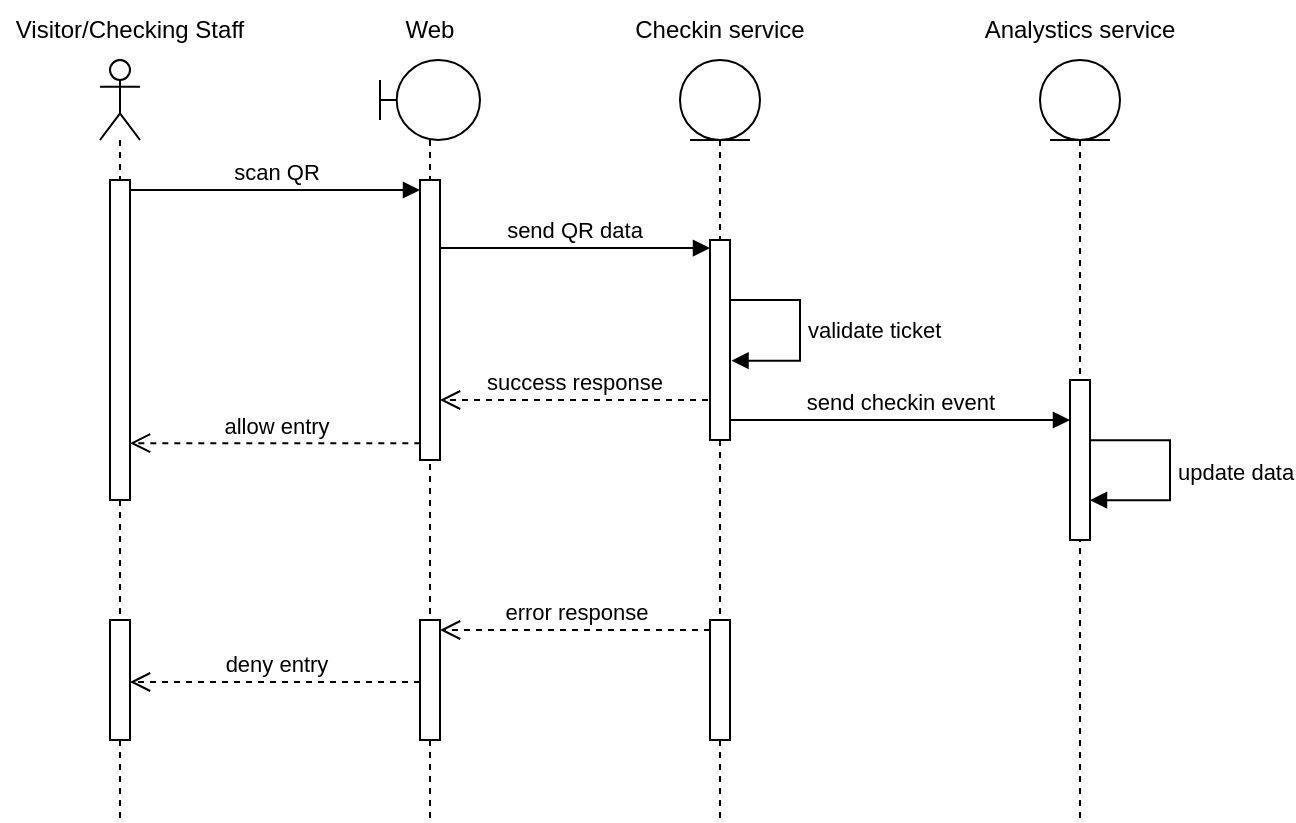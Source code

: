 <mxfile version="24.7.17">
  <diagram name="Trang-1" id="wX4QmnhliXkfDA_kfqOY">
    <mxGraphModel dx="1434" dy="836" grid="1" gridSize="10" guides="1" tooltips="1" connect="1" arrows="1" fold="1" page="1" pageScale="1" pageWidth="850" pageHeight="1100" math="0" shadow="0">
      <root>
        <mxCell id="0" />
        <mxCell id="1" parent="0" />
        <mxCell id="7EL8LbDnprqv0HBP9oy3-5" value="" style="shape=umlLifeline;perimeter=lifelinePerimeter;whiteSpace=wrap;html=1;container=1;dropTarget=0;collapsible=0;recursiveResize=0;outlineConnect=0;portConstraint=eastwest;newEdgeStyle={&quot;curved&quot;:0,&quot;rounded&quot;:0};participant=umlActor;size=40;" vertex="1" parent="1">
          <mxGeometry x="60" y="40" width="20" height="380" as="geometry" />
        </mxCell>
        <mxCell id="7EL8LbDnprqv0HBP9oy3-11" value="" style="html=1;points=[[0,0,0,0,5],[0,1,0,0,-5],[1,0,0,0,5],[1,1,0,0,-5]];perimeter=orthogonalPerimeter;outlineConnect=0;targetShapes=umlLifeline;portConstraint=eastwest;newEdgeStyle={&quot;curved&quot;:0,&quot;rounded&quot;:0};" vertex="1" parent="7EL8LbDnprqv0HBP9oy3-5">
          <mxGeometry x="5" y="60" width="10" height="160" as="geometry" />
        </mxCell>
        <mxCell id="7EL8LbDnprqv0HBP9oy3-31" value="" style="html=1;points=[[0,0,0,0,5],[0,1,0,0,-5],[1,0,0,0,5],[1,1,0,0,-5]];perimeter=orthogonalPerimeter;outlineConnect=0;targetShapes=umlLifeline;portConstraint=eastwest;newEdgeStyle={&quot;curved&quot;:0,&quot;rounded&quot;:0};" vertex="1" parent="7EL8LbDnprqv0HBP9oy3-5">
          <mxGeometry x="5" y="280" width="10" height="60" as="geometry" />
        </mxCell>
        <mxCell id="7EL8LbDnprqv0HBP9oy3-6" value="Visitor/Checking Staff" style="text;strokeColor=none;align=center;fillColor=none;html=1;verticalAlign=middle;whiteSpace=wrap;rounded=0;" vertex="1" parent="1">
          <mxGeometry x="10" y="10" width="130" height="30" as="geometry" />
        </mxCell>
        <mxCell id="7EL8LbDnprqv0HBP9oy3-9" value="" style="shape=umlLifeline;perimeter=lifelinePerimeter;whiteSpace=wrap;html=1;container=1;dropTarget=0;collapsible=0;recursiveResize=0;outlineConnect=0;portConstraint=eastwest;newEdgeStyle={&quot;curved&quot;:0,&quot;rounded&quot;:0};participant=umlBoundary;" vertex="1" parent="1">
          <mxGeometry x="200" y="40" width="50" height="380" as="geometry" />
        </mxCell>
        <mxCell id="7EL8LbDnprqv0HBP9oy3-12" value="" style="html=1;points=[[0,0,0,0,5],[0,1,0,0,-5],[1,0,0,0,5],[1,1,0,0,-5]];perimeter=orthogonalPerimeter;outlineConnect=0;targetShapes=umlLifeline;portConstraint=eastwest;newEdgeStyle={&quot;curved&quot;:0,&quot;rounded&quot;:0};" vertex="1" parent="7EL8LbDnprqv0HBP9oy3-9">
          <mxGeometry x="20" y="60" width="10" height="140" as="geometry" />
        </mxCell>
        <mxCell id="7EL8LbDnprqv0HBP9oy3-29" value="" style="html=1;points=[[0,0,0,0,5],[0,1,0,0,-5],[1,0,0,0,5],[1,1,0,0,-5]];perimeter=orthogonalPerimeter;outlineConnect=0;targetShapes=umlLifeline;portConstraint=eastwest;newEdgeStyle={&quot;curved&quot;:0,&quot;rounded&quot;:0};" vertex="1" parent="7EL8LbDnprqv0HBP9oy3-9">
          <mxGeometry x="20" y="280" width="10" height="60" as="geometry" />
        </mxCell>
        <mxCell id="7EL8LbDnprqv0HBP9oy3-10" value="Web" style="text;strokeColor=none;align=center;fillColor=none;html=1;verticalAlign=middle;whiteSpace=wrap;rounded=0;" vertex="1" parent="1">
          <mxGeometry x="195" y="10" width="60" height="30" as="geometry" />
        </mxCell>
        <mxCell id="7EL8LbDnprqv0HBP9oy3-13" value="scan QR" style="html=1;verticalAlign=bottom;endArrow=block;curved=0;rounded=0;entryX=0;entryY=0;entryDx=0;entryDy=5;entryPerimeter=0;exitX=1;exitY=0;exitDx=0;exitDy=5;exitPerimeter=0;" edge="1" parent="1" source="7EL8LbDnprqv0HBP9oy3-11" target="7EL8LbDnprqv0HBP9oy3-12">
          <mxGeometry width="80" relative="1" as="geometry">
            <mxPoint x="110" y="120" as="sourcePoint" />
            <mxPoint x="190" y="120" as="targetPoint" />
          </mxGeometry>
        </mxCell>
        <mxCell id="7EL8LbDnprqv0HBP9oy3-14" value="" style="shape=umlLifeline;perimeter=lifelinePerimeter;whiteSpace=wrap;html=1;container=1;dropTarget=0;collapsible=0;recursiveResize=0;outlineConnect=0;portConstraint=eastwest;newEdgeStyle={&quot;curved&quot;:0,&quot;rounded&quot;:0};participant=umlEntity;" vertex="1" parent="1">
          <mxGeometry x="350" y="40" width="40" height="380" as="geometry" />
        </mxCell>
        <mxCell id="7EL8LbDnprqv0HBP9oy3-17" value="" style="html=1;points=[[0,0,0,0,5],[0,1,0,0,-5],[1,0,0,0,5],[1,1,0,0,-5]];perimeter=orthogonalPerimeter;outlineConnect=0;targetShapes=umlLifeline;portConstraint=eastwest;newEdgeStyle={&quot;curved&quot;:0,&quot;rounded&quot;:0};" vertex="1" parent="7EL8LbDnprqv0HBP9oy3-14">
          <mxGeometry x="15" y="90" width="10" height="100" as="geometry" />
        </mxCell>
        <mxCell id="7EL8LbDnprqv0HBP9oy3-28" value="" style="html=1;points=[[0,0,0,0,5],[0,1,0,0,-5],[1,0,0,0,5],[1,1,0,0,-5]];perimeter=orthogonalPerimeter;outlineConnect=0;targetShapes=umlLifeline;portConstraint=eastwest;newEdgeStyle={&quot;curved&quot;:0,&quot;rounded&quot;:0};" vertex="1" parent="7EL8LbDnprqv0HBP9oy3-14">
          <mxGeometry x="15" y="280" width="10" height="60" as="geometry" />
        </mxCell>
        <mxCell id="7EL8LbDnprqv0HBP9oy3-15" value="Checkin service" style="text;strokeColor=none;align=center;fillColor=none;html=1;verticalAlign=middle;whiteSpace=wrap;rounded=0;" vertex="1" parent="1">
          <mxGeometry x="325" y="10" width="90" height="30" as="geometry" />
        </mxCell>
        <mxCell id="7EL8LbDnprqv0HBP9oy3-16" value="send QR data" style="html=1;verticalAlign=bottom;endArrow=block;curved=0;rounded=0;exitX=0.974;exitY=0.243;exitDx=0;exitDy=0;exitPerimeter=0;" edge="1" parent="1" source="7EL8LbDnprqv0HBP9oy3-12" target="7EL8LbDnprqv0HBP9oy3-17">
          <mxGeometry width="80" relative="1" as="geometry">
            <mxPoint x="250" y="120" as="sourcePoint" />
            <mxPoint x="330" y="120" as="targetPoint" />
          </mxGeometry>
        </mxCell>
        <mxCell id="7EL8LbDnprqv0HBP9oy3-20" value="validate ticket" style="html=1;align=left;spacingLeft=2;endArrow=block;rounded=0;edgeStyle=orthogonalEdgeStyle;curved=0;rounded=0;entryX=1.038;entryY=0.747;entryDx=0;entryDy=0;entryPerimeter=0;exitX=0.962;exitY=0.368;exitDx=0;exitDy=0;exitPerimeter=0;" edge="1" parent="1">
          <mxGeometry relative="1" as="geometry">
            <mxPoint x="375" y="160.03" as="sourcePoint" />
            <Array as="points">
              <mxPoint x="410" y="160.19" />
              <mxPoint x="410" y="190.19" />
            </Array>
            <mxPoint x="375.76" y="190.35" as="targetPoint" />
          </mxGeometry>
        </mxCell>
        <mxCell id="7EL8LbDnprqv0HBP9oy3-21" value="success response" style="html=1;verticalAlign=bottom;endArrow=open;dashed=1;endSize=8;curved=0;rounded=0;exitX=-0.1;exitY=0.897;exitDx=0;exitDy=0;exitPerimeter=0;" edge="1" parent="1">
          <mxGeometry relative="1" as="geometry">
            <mxPoint x="364" y="210.0" as="sourcePoint" />
            <mxPoint x="230" y="210.0" as="targetPoint" />
          </mxGeometry>
        </mxCell>
        <mxCell id="7EL8LbDnprqv0HBP9oy3-22" value="allow entry" style="html=1;verticalAlign=bottom;endArrow=open;dashed=1;endSize=8;curved=0;rounded=0;exitX=0.016;exitY=0.94;exitDx=0;exitDy=0;exitPerimeter=0;" edge="1" parent="1" source="7EL8LbDnprqv0HBP9oy3-12" target="7EL8LbDnprqv0HBP9oy3-11">
          <mxGeometry relative="1" as="geometry">
            <mxPoint x="170" y="230" as="sourcePoint" />
            <mxPoint x="90" y="230" as="targetPoint" />
          </mxGeometry>
        </mxCell>
        <mxCell id="7EL8LbDnprqv0HBP9oy3-23" value="" style="shape=umlLifeline;perimeter=lifelinePerimeter;whiteSpace=wrap;html=1;container=1;dropTarget=0;collapsible=0;recursiveResize=0;outlineConnect=0;portConstraint=eastwest;newEdgeStyle={&quot;curved&quot;:0,&quot;rounded&quot;:0};participant=umlEntity;" vertex="1" parent="1">
          <mxGeometry x="530" y="40" width="40" height="380" as="geometry" />
        </mxCell>
        <mxCell id="7EL8LbDnprqv0HBP9oy3-26" value="" style="html=1;points=[[0,0,0,0,5],[0,1,0,0,-5],[1,0,0,0,5],[1,1,0,0,-5]];perimeter=orthogonalPerimeter;outlineConnect=0;targetShapes=umlLifeline;portConstraint=eastwest;newEdgeStyle={&quot;curved&quot;:0,&quot;rounded&quot;:0};" vertex="1" parent="7EL8LbDnprqv0HBP9oy3-23">
          <mxGeometry x="15" y="160" width="10" height="80" as="geometry" />
        </mxCell>
        <mxCell id="7EL8LbDnprqv0HBP9oy3-27" value="update data" style="html=1;align=left;spacingLeft=2;endArrow=block;rounded=0;edgeStyle=orthogonalEdgeStyle;curved=0;rounded=0;entryX=1;entryY=0.751;entryDx=0;entryDy=0;entryPerimeter=0;exitX=1.043;exitY=0.376;exitDx=0;exitDy=0;exitPerimeter=0;" edge="1" parent="7EL8LbDnprqv0HBP9oy3-23" source="7EL8LbDnprqv0HBP9oy3-26" target="7EL8LbDnprqv0HBP9oy3-26">
          <mxGeometry relative="1" as="geometry">
            <mxPoint x="30" y="190.03" as="sourcePoint" />
            <Array as="points">
              <mxPoint x="65" y="190" />
              <mxPoint x="65" y="220" />
            </Array>
            <mxPoint x="30.76" y="220.35" as="targetPoint" />
          </mxGeometry>
        </mxCell>
        <mxCell id="7EL8LbDnprqv0HBP9oy3-24" value="Analystics service" style="text;strokeColor=none;align=center;fillColor=none;html=1;verticalAlign=middle;whiteSpace=wrap;rounded=0;" vertex="1" parent="1">
          <mxGeometry x="500" y="10" width="100" height="30" as="geometry" />
        </mxCell>
        <mxCell id="7EL8LbDnprqv0HBP9oy3-25" value="send checkin event" style="html=1;verticalAlign=bottom;endArrow=block;curved=0;rounded=0;" edge="1" parent="1">
          <mxGeometry width="80" relative="1" as="geometry">
            <mxPoint x="375" y="220" as="sourcePoint" />
            <mxPoint x="545" y="220" as="targetPoint" />
          </mxGeometry>
        </mxCell>
        <mxCell id="7EL8LbDnprqv0HBP9oy3-30" value="error response" style="html=1;verticalAlign=bottom;endArrow=open;dashed=1;endSize=8;curved=0;rounded=0;exitX=0;exitY=0;exitDx=0;exitDy=5;exitPerimeter=0;entryX=1;entryY=0;entryDx=0;entryDy=5;entryPerimeter=0;" edge="1" parent="1" source="7EL8LbDnprqv0HBP9oy3-28" target="7EL8LbDnprqv0HBP9oy3-29">
          <mxGeometry relative="1" as="geometry">
            <mxPoint x="340" y="330" as="sourcePoint" />
            <mxPoint x="260" y="330" as="targetPoint" />
          </mxGeometry>
        </mxCell>
        <mxCell id="7EL8LbDnprqv0HBP9oy3-32" value="deny entry" style="html=1;verticalAlign=bottom;endArrow=open;dashed=1;endSize=8;curved=0;rounded=0;" edge="1" parent="1" target="7EL8LbDnprqv0HBP9oy3-31">
          <mxGeometry relative="1" as="geometry">
            <mxPoint x="220" y="351" as="sourcePoint" />
            <mxPoint x="120" y="350" as="targetPoint" />
          </mxGeometry>
        </mxCell>
      </root>
    </mxGraphModel>
  </diagram>
</mxfile>
